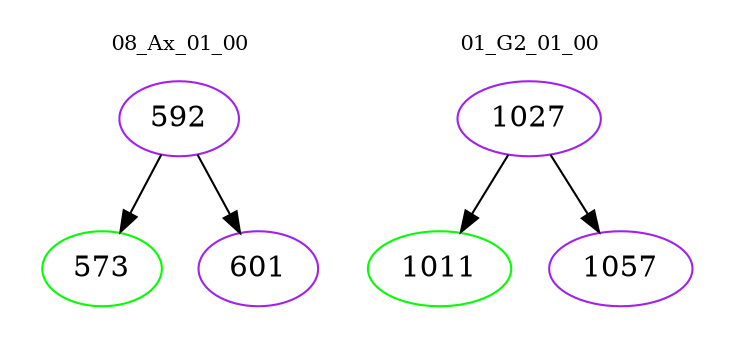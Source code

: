 digraph{
subgraph cluster_0 {
color = white
label = "08_Ax_01_00";
fontsize=10;
T0_592 [label="592", color="purple"]
T0_592 -> T0_573 [color="black"]
T0_573 [label="573", color="green"]
T0_592 -> T0_601 [color="black"]
T0_601 [label="601", color="purple"]
}
subgraph cluster_1 {
color = white
label = "01_G2_01_00";
fontsize=10;
T1_1027 [label="1027", color="purple"]
T1_1027 -> T1_1011 [color="black"]
T1_1011 [label="1011", color="green"]
T1_1027 -> T1_1057 [color="black"]
T1_1057 [label="1057", color="purple"]
}
}
